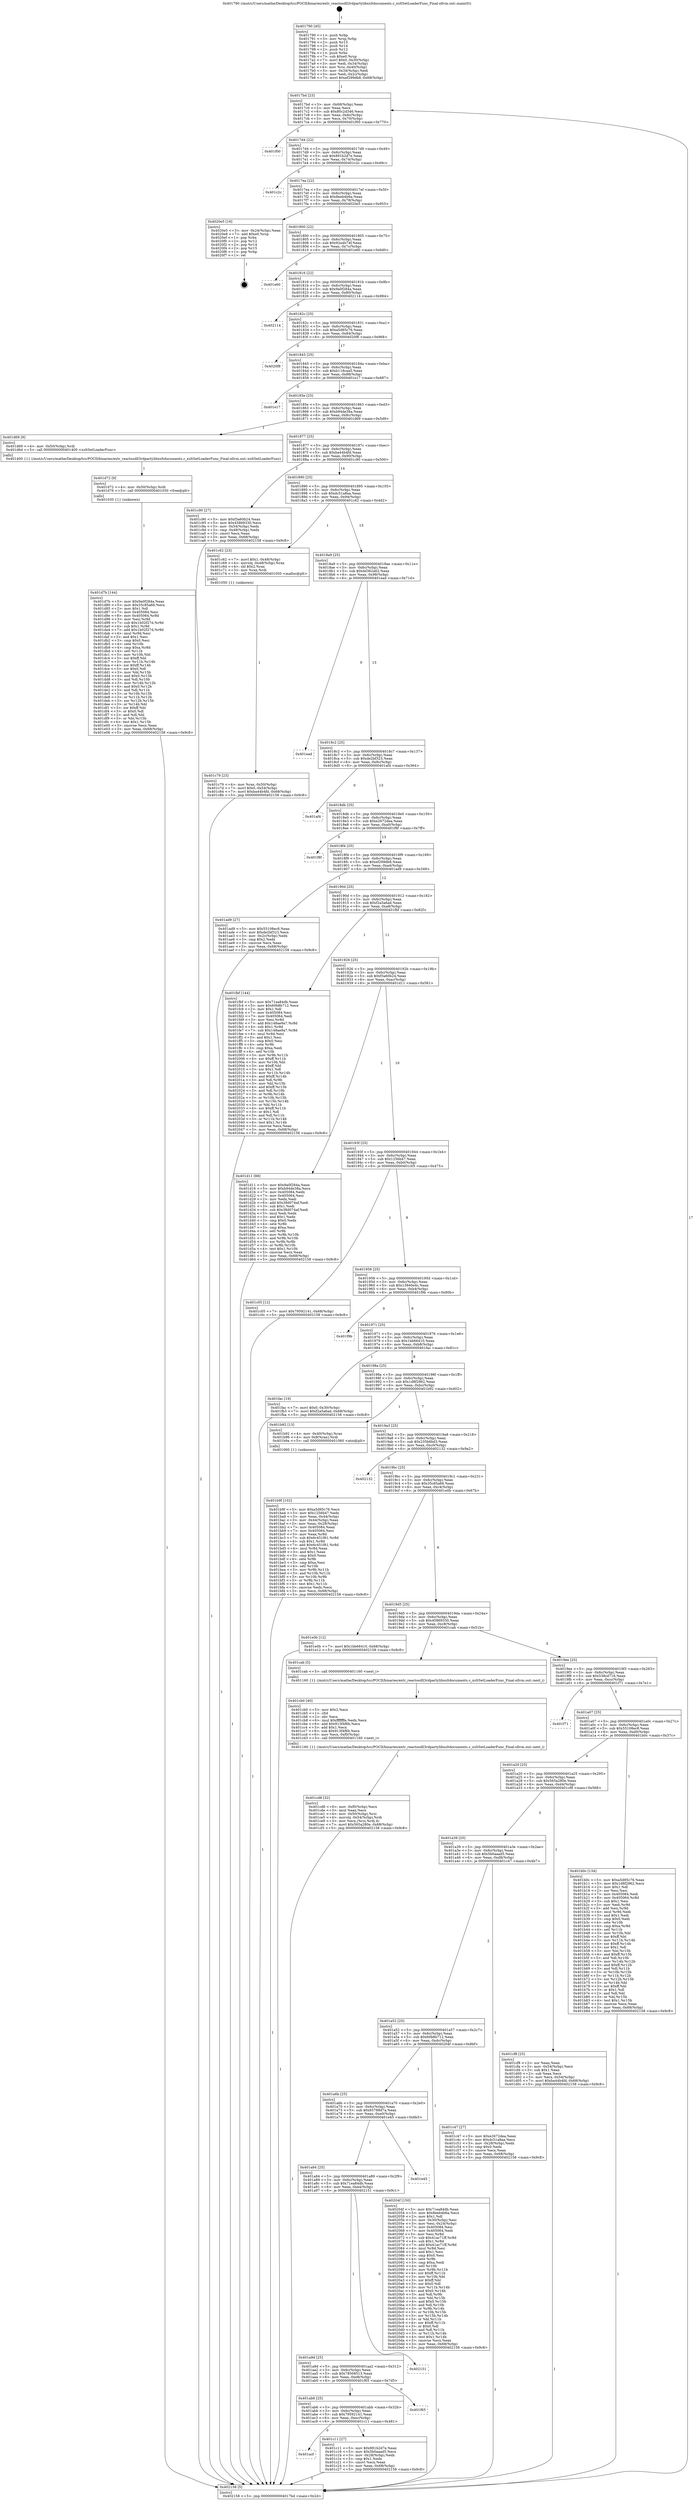 digraph "0x401790" {
  label = "0x401790 (/mnt/c/Users/mathe/Desktop/tcc/POCII/binaries/extr_reactosdll3rdpartylibxsltdocuments.c_xsltSetLoaderFunc_Final-ollvm.out::main(0))"
  labelloc = "t"
  node[shape=record]

  Entry [label="",width=0.3,height=0.3,shape=circle,fillcolor=black,style=filled]
  "0x4017bd" [label="{
     0x4017bd [23]\l
     | [instrs]\l
     &nbsp;&nbsp;0x4017bd \<+3\>: mov -0x68(%rbp),%eax\l
     &nbsp;&nbsp;0x4017c0 \<+2\>: mov %eax,%ecx\l
     &nbsp;&nbsp;0x4017c2 \<+6\>: sub $0x80c2d346,%ecx\l
     &nbsp;&nbsp;0x4017c8 \<+3\>: mov %eax,-0x6c(%rbp)\l
     &nbsp;&nbsp;0x4017cb \<+3\>: mov %ecx,-0x70(%rbp)\l
     &nbsp;&nbsp;0x4017ce \<+6\>: je 0000000000401f00 \<main+0x770\>\l
  }"]
  "0x401f00" [label="{
     0x401f00\l
  }", style=dashed]
  "0x4017d4" [label="{
     0x4017d4 [22]\l
     | [instrs]\l
     &nbsp;&nbsp;0x4017d4 \<+5\>: jmp 00000000004017d9 \<main+0x49\>\l
     &nbsp;&nbsp;0x4017d9 \<+3\>: mov -0x6c(%rbp),%eax\l
     &nbsp;&nbsp;0x4017dc \<+5\>: sub $0x891b2d7e,%eax\l
     &nbsp;&nbsp;0x4017e1 \<+3\>: mov %eax,-0x74(%rbp)\l
     &nbsp;&nbsp;0x4017e4 \<+6\>: je 0000000000401c2c \<main+0x49c\>\l
  }"]
  Exit [label="",width=0.3,height=0.3,shape=circle,fillcolor=black,style=filled,peripheries=2]
  "0x401c2c" [label="{
     0x401c2c\l
  }", style=dashed]
  "0x4017ea" [label="{
     0x4017ea [22]\l
     | [instrs]\l
     &nbsp;&nbsp;0x4017ea \<+5\>: jmp 00000000004017ef \<main+0x5f\>\l
     &nbsp;&nbsp;0x4017ef \<+3\>: mov -0x6c(%rbp),%eax\l
     &nbsp;&nbsp;0x4017f2 \<+5\>: sub $0x8eeb4b6a,%eax\l
     &nbsp;&nbsp;0x4017f7 \<+3\>: mov %eax,-0x78(%rbp)\l
     &nbsp;&nbsp;0x4017fa \<+6\>: je 00000000004020e5 \<main+0x955\>\l
  }"]
  "0x401d7b" [label="{
     0x401d7b [144]\l
     | [instrs]\l
     &nbsp;&nbsp;0x401d7b \<+5\>: mov $0x9a0f284a,%eax\l
     &nbsp;&nbsp;0x401d80 \<+5\>: mov $0x35c85a66,%ecx\l
     &nbsp;&nbsp;0x401d85 \<+2\>: mov $0x1,%dl\l
     &nbsp;&nbsp;0x401d87 \<+7\>: mov 0x405084,%esi\l
     &nbsp;&nbsp;0x401d8e \<+8\>: mov 0x405064,%r8d\l
     &nbsp;&nbsp;0x401d96 \<+3\>: mov %esi,%r9d\l
     &nbsp;&nbsp;0x401d99 \<+7\>: sub $0x1b02f27d,%r9d\l
     &nbsp;&nbsp;0x401da0 \<+4\>: sub $0x1,%r9d\l
     &nbsp;&nbsp;0x401da4 \<+7\>: add $0x1b02f27d,%r9d\l
     &nbsp;&nbsp;0x401dab \<+4\>: imul %r9d,%esi\l
     &nbsp;&nbsp;0x401daf \<+3\>: and $0x1,%esi\l
     &nbsp;&nbsp;0x401db2 \<+3\>: cmp $0x0,%esi\l
     &nbsp;&nbsp;0x401db5 \<+4\>: sete %r10b\l
     &nbsp;&nbsp;0x401db9 \<+4\>: cmp $0xa,%r8d\l
     &nbsp;&nbsp;0x401dbd \<+4\>: setl %r11b\l
     &nbsp;&nbsp;0x401dc1 \<+3\>: mov %r10b,%bl\l
     &nbsp;&nbsp;0x401dc4 \<+3\>: xor $0xff,%bl\l
     &nbsp;&nbsp;0x401dc7 \<+3\>: mov %r11b,%r14b\l
     &nbsp;&nbsp;0x401dca \<+4\>: xor $0xff,%r14b\l
     &nbsp;&nbsp;0x401dce \<+3\>: xor $0x0,%dl\l
     &nbsp;&nbsp;0x401dd1 \<+3\>: mov %bl,%r15b\l
     &nbsp;&nbsp;0x401dd4 \<+4\>: and $0x0,%r15b\l
     &nbsp;&nbsp;0x401dd8 \<+3\>: and %dl,%r10b\l
     &nbsp;&nbsp;0x401ddb \<+3\>: mov %r14b,%r12b\l
     &nbsp;&nbsp;0x401dde \<+4\>: and $0x0,%r12b\l
     &nbsp;&nbsp;0x401de2 \<+3\>: and %dl,%r11b\l
     &nbsp;&nbsp;0x401de5 \<+3\>: or %r10b,%r15b\l
     &nbsp;&nbsp;0x401de8 \<+3\>: or %r11b,%r12b\l
     &nbsp;&nbsp;0x401deb \<+3\>: xor %r12b,%r15b\l
     &nbsp;&nbsp;0x401dee \<+3\>: or %r14b,%bl\l
     &nbsp;&nbsp;0x401df1 \<+3\>: xor $0xff,%bl\l
     &nbsp;&nbsp;0x401df4 \<+3\>: or $0x0,%dl\l
     &nbsp;&nbsp;0x401df7 \<+2\>: and %dl,%bl\l
     &nbsp;&nbsp;0x401df9 \<+3\>: or %bl,%r15b\l
     &nbsp;&nbsp;0x401dfc \<+4\>: test $0x1,%r15b\l
     &nbsp;&nbsp;0x401e00 \<+3\>: cmovne %ecx,%eax\l
     &nbsp;&nbsp;0x401e03 \<+3\>: mov %eax,-0x68(%rbp)\l
     &nbsp;&nbsp;0x401e06 \<+5\>: jmp 0000000000402158 \<main+0x9c8\>\l
  }"]
  "0x4020e5" [label="{
     0x4020e5 [19]\l
     | [instrs]\l
     &nbsp;&nbsp;0x4020e5 \<+3\>: mov -0x24(%rbp),%eax\l
     &nbsp;&nbsp;0x4020e8 \<+7\>: add $0xe0,%rsp\l
     &nbsp;&nbsp;0x4020ef \<+1\>: pop %rbx\l
     &nbsp;&nbsp;0x4020f0 \<+2\>: pop %r12\l
     &nbsp;&nbsp;0x4020f2 \<+2\>: pop %r14\l
     &nbsp;&nbsp;0x4020f4 \<+2\>: pop %r15\l
     &nbsp;&nbsp;0x4020f6 \<+1\>: pop %rbp\l
     &nbsp;&nbsp;0x4020f7 \<+1\>: ret\l
  }"]
  "0x401800" [label="{
     0x401800 [22]\l
     | [instrs]\l
     &nbsp;&nbsp;0x401800 \<+5\>: jmp 0000000000401805 \<main+0x75\>\l
     &nbsp;&nbsp;0x401805 \<+3\>: mov -0x6c(%rbp),%eax\l
     &nbsp;&nbsp;0x401808 \<+5\>: sub $0x92a4b74f,%eax\l
     &nbsp;&nbsp;0x40180d \<+3\>: mov %eax,-0x7c(%rbp)\l
     &nbsp;&nbsp;0x401810 \<+6\>: je 0000000000401e60 \<main+0x6d0\>\l
  }"]
  "0x401d72" [label="{
     0x401d72 [9]\l
     | [instrs]\l
     &nbsp;&nbsp;0x401d72 \<+4\>: mov -0x50(%rbp),%rdi\l
     &nbsp;&nbsp;0x401d76 \<+5\>: call 0000000000401030 \<free@plt\>\l
     | [calls]\l
     &nbsp;&nbsp;0x401030 \{1\} (unknown)\l
  }"]
  "0x401e60" [label="{
     0x401e60\l
  }", style=dashed]
  "0x401816" [label="{
     0x401816 [22]\l
     | [instrs]\l
     &nbsp;&nbsp;0x401816 \<+5\>: jmp 000000000040181b \<main+0x8b\>\l
     &nbsp;&nbsp;0x40181b \<+3\>: mov -0x6c(%rbp),%eax\l
     &nbsp;&nbsp;0x40181e \<+5\>: sub $0x9a0f284a,%eax\l
     &nbsp;&nbsp;0x401823 \<+3\>: mov %eax,-0x80(%rbp)\l
     &nbsp;&nbsp;0x401826 \<+6\>: je 0000000000402114 \<main+0x984\>\l
  }"]
  "0x401cd8" [label="{
     0x401cd8 [32]\l
     | [instrs]\l
     &nbsp;&nbsp;0x401cd8 \<+6\>: mov -0xf0(%rbp),%ecx\l
     &nbsp;&nbsp;0x401cde \<+3\>: imul %eax,%ecx\l
     &nbsp;&nbsp;0x401ce1 \<+4\>: mov -0x50(%rbp),%rsi\l
     &nbsp;&nbsp;0x401ce5 \<+4\>: movslq -0x54(%rbp),%rdi\l
     &nbsp;&nbsp;0x401ce9 \<+3\>: mov %ecx,(%rsi,%rdi,4)\l
     &nbsp;&nbsp;0x401cec \<+7\>: movl $0x565a280e,-0x68(%rbp)\l
     &nbsp;&nbsp;0x401cf3 \<+5\>: jmp 0000000000402158 \<main+0x9c8\>\l
  }"]
  "0x402114" [label="{
     0x402114\l
  }", style=dashed]
  "0x40182c" [label="{
     0x40182c [25]\l
     | [instrs]\l
     &nbsp;&nbsp;0x40182c \<+5\>: jmp 0000000000401831 \<main+0xa1\>\l
     &nbsp;&nbsp;0x401831 \<+3\>: mov -0x6c(%rbp),%eax\l
     &nbsp;&nbsp;0x401834 \<+5\>: sub $0xa5d95c76,%eax\l
     &nbsp;&nbsp;0x401839 \<+6\>: mov %eax,-0x84(%rbp)\l
     &nbsp;&nbsp;0x40183f \<+6\>: je 00000000004020f8 \<main+0x968\>\l
  }"]
  "0x401cb0" [label="{
     0x401cb0 [40]\l
     | [instrs]\l
     &nbsp;&nbsp;0x401cb0 \<+5\>: mov $0x2,%ecx\l
     &nbsp;&nbsp;0x401cb5 \<+1\>: cltd\l
     &nbsp;&nbsp;0x401cb6 \<+2\>: idiv %ecx\l
     &nbsp;&nbsp;0x401cb8 \<+6\>: imul $0xfffffffe,%edx,%ecx\l
     &nbsp;&nbsp;0x401cbe \<+6\>: add $0x913f4f6b,%ecx\l
     &nbsp;&nbsp;0x401cc4 \<+3\>: add $0x1,%ecx\l
     &nbsp;&nbsp;0x401cc7 \<+6\>: sub $0x913f4f6b,%ecx\l
     &nbsp;&nbsp;0x401ccd \<+6\>: mov %ecx,-0xf0(%rbp)\l
     &nbsp;&nbsp;0x401cd3 \<+5\>: call 0000000000401160 \<next_i\>\l
     | [calls]\l
     &nbsp;&nbsp;0x401160 \{1\} (/mnt/c/Users/mathe/Desktop/tcc/POCII/binaries/extr_reactosdll3rdpartylibxsltdocuments.c_xsltSetLoaderFunc_Final-ollvm.out::next_i)\l
  }"]
  "0x4020f8" [label="{
     0x4020f8\l
  }", style=dashed]
  "0x401845" [label="{
     0x401845 [25]\l
     | [instrs]\l
     &nbsp;&nbsp;0x401845 \<+5\>: jmp 000000000040184a \<main+0xba\>\l
     &nbsp;&nbsp;0x40184a \<+3\>: mov -0x6c(%rbp),%eax\l
     &nbsp;&nbsp;0x40184d \<+5\>: sub $0xb118caa5,%eax\l
     &nbsp;&nbsp;0x401852 \<+6\>: mov %eax,-0x88(%rbp)\l
     &nbsp;&nbsp;0x401858 \<+6\>: je 0000000000401e17 \<main+0x687\>\l
  }"]
  "0x401c79" [label="{
     0x401c79 [23]\l
     | [instrs]\l
     &nbsp;&nbsp;0x401c79 \<+4\>: mov %rax,-0x50(%rbp)\l
     &nbsp;&nbsp;0x401c7d \<+7\>: movl $0x0,-0x54(%rbp)\l
     &nbsp;&nbsp;0x401c84 \<+7\>: movl $0xba44b4fd,-0x68(%rbp)\l
     &nbsp;&nbsp;0x401c8b \<+5\>: jmp 0000000000402158 \<main+0x9c8\>\l
  }"]
  "0x401e17" [label="{
     0x401e17\l
  }", style=dashed]
  "0x40185e" [label="{
     0x40185e [25]\l
     | [instrs]\l
     &nbsp;&nbsp;0x40185e \<+5\>: jmp 0000000000401863 \<main+0xd3\>\l
     &nbsp;&nbsp;0x401863 \<+3\>: mov -0x6c(%rbp),%eax\l
     &nbsp;&nbsp;0x401866 \<+5\>: sub $0xb94de38a,%eax\l
     &nbsp;&nbsp;0x40186b \<+6\>: mov %eax,-0x8c(%rbp)\l
     &nbsp;&nbsp;0x401871 \<+6\>: je 0000000000401d69 \<main+0x5d9\>\l
  }"]
  "0x401acf" [label="{
     0x401acf\l
  }", style=dashed]
  "0x401d69" [label="{
     0x401d69 [9]\l
     | [instrs]\l
     &nbsp;&nbsp;0x401d69 \<+4\>: mov -0x50(%rbp),%rdi\l
     &nbsp;&nbsp;0x401d6d \<+5\>: call 0000000000401400 \<xsltSetLoaderFunc\>\l
     | [calls]\l
     &nbsp;&nbsp;0x401400 \{1\} (/mnt/c/Users/mathe/Desktop/tcc/POCII/binaries/extr_reactosdll3rdpartylibxsltdocuments.c_xsltSetLoaderFunc_Final-ollvm.out::xsltSetLoaderFunc)\l
  }"]
  "0x401877" [label="{
     0x401877 [25]\l
     | [instrs]\l
     &nbsp;&nbsp;0x401877 \<+5\>: jmp 000000000040187c \<main+0xec\>\l
     &nbsp;&nbsp;0x40187c \<+3\>: mov -0x6c(%rbp),%eax\l
     &nbsp;&nbsp;0x40187f \<+5\>: sub $0xba44b4fd,%eax\l
     &nbsp;&nbsp;0x401884 \<+6\>: mov %eax,-0x90(%rbp)\l
     &nbsp;&nbsp;0x40188a \<+6\>: je 0000000000401c90 \<main+0x500\>\l
  }"]
  "0x401c11" [label="{
     0x401c11 [27]\l
     | [instrs]\l
     &nbsp;&nbsp;0x401c11 \<+5\>: mov $0x891b2d7e,%eax\l
     &nbsp;&nbsp;0x401c16 \<+5\>: mov $0x5b0aaad5,%ecx\l
     &nbsp;&nbsp;0x401c1b \<+3\>: mov -0x28(%rbp),%edx\l
     &nbsp;&nbsp;0x401c1e \<+3\>: cmp $0x1,%edx\l
     &nbsp;&nbsp;0x401c21 \<+3\>: cmovl %ecx,%eax\l
     &nbsp;&nbsp;0x401c24 \<+3\>: mov %eax,-0x68(%rbp)\l
     &nbsp;&nbsp;0x401c27 \<+5\>: jmp 0000000000402158 \<main+0x9c8\>\l
  }"]
  "0x401c90" [label="{
     0x401c90 [27]\l
     | [instrs]\l
     &nbsp;&nbsp;0x401c90 \<+5\>: mov $0xf3a60b24,%eax\l
     &nbsp;&nbsp;0x401c95 \<+5\>: mov $0x45869330,%ecx\l
     &nbsp;&nbsp;0x401c9a \<+3\>: mov -0x54(%rbp),%edx\l
     &nbsp;&nbsp;0x401c9d \<+3\>: cmp -0x48(%rbp),%edx\l
     &nbsp;&nbsp;0x401ca0 \<+3\>: cmovl %ecx,%eax\l
     &nbsp;&nbsp;0x401ca3 \<+3\>: mov %eax,-0x68(%rbp)\l
     &nbsp;&nbsp;0x401ca6 \<+5\>: jmp 0000000000402158 \<main+0x9c8\>\l
  }"]
  "0x401890" [label="{
     0x401890 [25]\l
     | [instrs]\l
     &nbsp;&nbsp;0x401890 \<+5\>: jmp 0000000000401895 \<main+0x105\>\l
     &nbsp;&nbsp;0x401895 \<+3\>: mov -0x6c(%rbp),%eax\l
     &nbsp;&nbsp;0x401898 \<+5\>: sub $0xdc51a8aa,%eax\l
     &nbsp;&nbsp;0x40189d \<+6\>: mov %eax,-0x94(%rbp)\l
     &nbsp;&nbsp;0x4018a3 \<+6\>: je 0000000000401c62 \<main+0x4d2\>\l
  }"]
  "0x401ab6" [label="{
     0x401ab6 [25]\l
     | [instrs]\l
     &nbsp;&nbsp;0x401ab6 \<+5\>: jmp 0000000000401abb \<main+0x32b\>\l
     &nbsp;&nbsp;0x401abb \<+3\>: mov -0x6c(%rbp),%eax\l
     &nbsp;&nbsp;0x401abe \<+5\>: sub $0x79592141,%eax\l
     &nbsp;&nbsp;0x401ac3 \<+6\>: mov %eax,-0xec(%rbp)\l
     &nbsp;&nbsp;0x401ac9 \<+6\>: je 0000000000401c11 \<main+0x481\>\l
  }"]
  "0x401c62" [label="{
     0x401c62 [23]\l
     | [instrs]\l
     &nbsp;&nbsp;0x401c62 \<+7\>: movl $0x1,-0x48(%rbp)\l
     &nbsp;&nbsp;0x401c69 \<+4\>: movslq -0x48(%rbp),%rax\l
     &nbsp;&nbsp;0x401c6d \<+4\>: shl $0x2,%rax\l
     &nbsp;&nbsp;0x401c71 \<+3\>: mov %rax,%rdi\l
     &nbsp;&nbsp;0x401c74 \<+5\>: call 0000000000401050 \<malloc@plt\>\l
     | [calls]\l
     &nbsp;&nbsp;0x401050 \{1\} (unknown)\l
  }"]
  "0x4018a9" [label="{
     0x4018a9 [25]\l
     | [instrs]\l
     &nbsp;&nbsp;0x4018a9 \<+5\>: jmp 00000000004018ae \<main+0x11e\>\l
     &nbsp;&nbsp;0x4018ae \<+3\>: mov -0x6c(%rbp),%eax\l
     &nbsp;&nbsp;0x4018b1 \<+5\>: sub $0xdd362a62,%eax\l
     &nbsp;&nbsp;0x4018b6 \<+6\>: mov %eax,-0x98(%rbp)\l
     &nbsp;&nbsp;0x4018bc \<+6\>: je 0000000000401ead \<main+0x71d\>\l
  }"]
  "0x401f65" [label="{
     0x401f65\l
  }", style=dashed]
  "0x401ead" [label="{
     0x401ead\l
  }", style=dashed]
  "0x4018c2" [label="{
     0x4018c2 [25]\l
     | [instrs]\l
     &nbsp;&nbsp;0x4018c2 \<+5\>: jmp 00000000004018c7 \<main+0x137\>\l
     &nbsp;&nbsp;0x4018c7 \<+3\>: mov -0x6c(%rbp),%eax\l
     &nbsp;&nbsp;0x4018ca \<+5\>: sub $0xde2bf323,%eax\l
     &nbsp;&nbsp;0x4018cf \<+6\>: mov %eax,-0x9c(%rbp)\l
     &nbsp;&nbsp;0x4018d5 \<+6\>: je 0000000000401af4 \<main+0x364\>\l
  }"]
  "0x401a9d" [label="{
     0x401a9d [25]\l
     | [instrs]\l
     &nbsp;&nbsp;0x401a9d \<+5\>: jmp 0000000000401aa2 \<main+0x312\>\l
     &nbsp;&nbsp;0x401aa2 \<+3\>: mov -0x6c(%rbp),%eax\l
     &nbsp;&nbsp;0x401aa5 \<+5\>: sub $0x78508513,%eax\l
     &nbsp;&nbsp;0x401aaa \<+6\>: mov %eax,-0xe8(%rbp)\l
     &nbsp;&nbsp;0x401ab0 \<+6\>: je 0000000000401f65 \<main+0x7d5\>\l
  }"]
  "0x401af4" [label="{
     0x401af4\l
  }", style=dashed]
  "0x4018db" [label="{
     0x4018db [25]\l
     | [instrs]\l
     &nbsp;&nbsp;0x4018db \<+5\>: jmp 00000000004018e0 \<main+0x150\>\l
     &nbsp;&nbsp;0x4018e0 \<+3\>: mov -0x6c(%rbp),%eax\l
     &nbsp;&nbsp;0x4018e3 \<+5\>: sub $0xe2672dea,%eax\l
     &nbsp;&nbsp;0x4018e8 \<+6\>: mov %eax,-0xa0(%rbp)\l
     &nbsp;&nbsp;0x4018ee \<+6\>: je 0000000000401f8f \<main+0x7ff\>\l
  }"]
  "0x402151" [label="{
     0x402151\l
  }", style=dashed]
  "0x401f8f" [label="{
     0x401f8f\l
  }", style=dashed]
  "0x4018f4" [label="{
     0x4018f4 [25]\l
     | [instrs]\l
     &nbsp;&nbsp;0x4018f4 \<+5\>: jmp 00000000004018f9 \<main+0x169\>\l
     &nbsp;&nbsp;0x4018f9 \<+3\>: mov -0x6c(%rbp),%eax\l
     &nbsp;&nbsp;0x4018fc \<+5\>: sub $0xef299db8,%eax\l
     &nbsp;&nbsp;0x401901 \<+6\>: mov %eax,-0xa4(%rbp)\l
     &nbsp;&nbsp;0x401907 \<+6\>: je 0000000000401ad9 \<main+0x349\>\l
  }"]
  "0x401a84" [label="{
     0x401a84 [25]\l
     | [instrs]\l
     &nbsp;&nbsp;0x401a84 \<+5\>: jmp 0000000000401a89 \<main+0x2f9\>\l
     &nbsp;&nbsp;0x401a89 \<+3\>: mov -0x6c(%rbp),%eax\l
     &nbsp;&nbsp;0x401a8c \<+5\>: sub $0x71ea84db,%eax\l
     &nbsp;&nbsp;0x401a91 \<+6\>: mov %eax,-0xe4(%rbp)\l
     &nbsp;&nbsp;0x401a97 \<+6\>: je 0000000000402151 \<main+0x9c1\>\l
  }"]
  "0x401ad9" [label="{
     0x401ad9 [27]\l
     | [instrs]\l
     &nbsp;&nbsp;0x401ad9 \<+5\>: mov $0x55108ec8,%eax\l
     &nbsp;&nbsp;0x401ade \<+5\>: mov $0xde2bf323,%ecx\l
     &nbsp;&nbsp;0x401ae3 \<+3\>: mov -0x2c(%rbp),%edx\l
     &nbsp;&nbsp;0x401ae6 \<+3\>: cmp $0x2,%edx\l
     &nbsp;&nbsp;0x401ae9 \<+3\>: cmovne %ecx,%eax\l
     &nbsp;&nbsp;0x401aec \<+3\>: mov %eax,-0x68(%rbp)\l
     &nbsp;&nbsp;0x401aef \<+5\>: jmp 0000000000402158 \<main+0x9c8\>\l
  }"]
  "0x40190d" [label="{
     0x40190d [25]\l
     | [instrs]\l
     &nbsp;&nbsp;0x40190d \<+5\>: jmp 0000000000401912 \<main+0x182\>\l
     &nbsp;&nbsp;0x401912 \<+3\>: mov -0x6c(%rbp),%eax\l
     &nbsp;&nbsp;0x401915 \<+5\>: sub $0xf2a5a6ad,%eax\l
     &nbsp;&nbsp;0x40191a \<+6\>: mov %eax,-0xa8(%rbp)\l
     &nbsp;&nbsp;0x401920 \<+6\>: je 0000000000401fbf \<main+0x82f\>\l
  }"]
  "0x402158" [label="{
     0x402158 [5]\l
     | [instrs]\l
     &nbsp;&nbsp;0x402158 \<+5\>: jmp 00000000004017bd \<main+0x2d\>\l
  }"]
  "0x401790" [label="{
     0x401790 [45]\l
     | [instrs]\l
     &nbsp;&nbsp;0x401790 \<+1\>: push %rbp\l
     &nbsp;&nbsp;0x401791 \<+3\>: mov %rsp,%rbp\l
     &nbsp;&nbsp;0x401794 \<+2\>: push %r15\l
     &nbsp;&nbsp;0x401796 \<+2\>: push %r14\l
     &nbsp;&nbsp;0x401798 \<+2\>: push %r12\l
     &nbsp;&nbsp;0x40179a \<+1\>: push %rbx\l
     &nbsp;&nbsp;0x40179b \<+7\>: sub $0xe0,%rsp\l
     &nbsp;&nbsp;0x4017a2 \<+7\>: movl $0x0,-0x30(%rbp)\l
     &nbsp;&nbsp;0x4017a9 \<+3\>: mov %edi,-0x34(%rbp)\l
     &nbsp;&nbsp;0x4017ac \<+4\>: mov %rsi,-0x40(%rbp)\l
     &nbsp;&nbsp;0x4017b0 \<+3\>: mov -0x34(%rbp),%edi\l
     &nbsp;&nbsp;0x4017b3 \<+3\>: mov %edi,-0x2c(%rbp)\l
     &nbsp;&nbsp;0x4017b6 \<+7\>: movl $0xef299db8,-0x68(%rbp)\l
  }"]
  "0x401e45" [label="{
     0x401e45\l
  }", style=dashed]
  "0x401fbf" [label="{
     0x401fbf [144]\l
     | [instrs]\l
     &nbsp;&nbsp;0x401fbf \<+5\>: mov $0x71ea84db,%eax\l
     &nbsp;&nbsp;0x401fc4 \<+5\>: mov $0x60b8b712,%ecx\l
     &nbsp;&nbsp;0x401fc9 \<+2\>: mov $0x1,%dl\l
     &nbsp;&nbsp;0x401fcb \<+7\>: mov 0x405084,%esi\l
     &nbsp;&nbsp;0x401fd2 \<+7\>: mov 0x405064,%edi\l
     &nbsp;&nbsp;0x401fd9 \<+3\>: mov %esi,%r8d\l
     &nbsp;&nbsp;0x401fdc \<+7\>: add $0x148ae9a7,%r8d\l
     &nbsp;&nbsp;0x401fe3 \<+4\>: sub $0x1,%r8d\l
     &nbsp;&nbsp;0x401fe7 \<+7\>: sub $0x148ae9a7,%r8d\l
     &nbsp;&nbsp;0x401fee \<+4\>: imul %r8d,%esi\l
     &nbsp;&nbsp;0x401ff2 \<+3\>: and $0x1,%esi\l
     &nbsp;&nbsp;0x401ff5 \<+3\>: cmp $0x0,%esi\l
     &nbsp;&nbsp;0x401ff8 \<+4\>: sete %r9b\l
     &nbsp;&nbsp;0x401ffc \<+3\>: cmp $0xa,%edi\l
     &nbsp;&nbsp;0x401fff \<+4\>: setl %r10b\l
     &nbsp;&nbsp;0x402003 \<+3\>: mov %r9b,%r11b\l
     &nbsp;&nbsp;0x402006 \<+4\>: xor $0xff,%r11b\l
     &nbsp;&nbsp;0x40200a \<+3\>: mov %r10b,%bl\l
     &nbsp;&nbsp;0x40200d \<+3\>: xor $0xff,%bl\l
     &nbsp;&nbsp;0x402010 \<+3\>: xor $0x1,%dl\l
     &nbsp;&nbsp;0x402013 \<+3\>: mov %r11b,%r14b\l
     &nbsp;&nbsp;0x402016 \<+4\>: and $0xff,%r14b\l
     &nbsp;&nbsp;0x40201a \<+3\>: and %dl,%r9b\l
     &nbsp;&nbsp;0x40201d \<+3\>: mov %bl,%r15b\l
     &nbsp;&nbsp;0x402020 \<+4\>: and $0xff,%r15b\l
     &nbsp;&nbsp;0x402024 \<+3\>: and %dl,%r10b\l
     &nbsp;&nbsp;0x402027 \<+3\>: or %r9b,%r14b\l
     &nbsp;&nbsp;0x40202a \<+3\>: or %r10b,%r15b\l
     &nbsp;&nbsp;0x40202d \<+3\>: xor %r15b,%r14b\l
     &nbsp;&nbsp;0x402030 \<+3\>: or %bl,%r11b\l
     &nbsp;&nbsp;0x402033 \<+4\>: xor $0xff,%r11b\l
     &nbsp;&nbsp;0x402037 \<+3\>: or $0x1,%dl\l
     &nbsp;&nbsp;0x40203a \<+3\>: and %dl,%r11b\l
     &nbsp;&nbsp;0x40203d \<+3\>: or %r11b,%r14b\l
     &nbsp;&nbsp;0x402040 \<+4\>: test $0x1,%r14b\l
     &nbsp;&nbsp;0x402044 \<+3\>: cmovne %ecx,%eax\l
     &nbsp;&nbsp;0x402047 \<+3\>: mov %eax,-0x68(%rbp)\l
     &nbsp;&nbsp;0x40204a \<+5\>: jmp 0000000000402158 \<main+0x9c8\>\l
  }"]
  "0x401926" [label="{
     0x401926 [25]\l
     | [instrs]\l
     &nbsp;&nbsp;0x401926 \<+5\>: jmp 000000000040192b \<main+0x19b\>\l
     &nbsp;&nbsp;0x40192b \<+3\>: mov -0x6c(%rbp),%eax\l
     &nbsp;&nbsp;0x40192e \<+5\>: sub $0xf3a60b24,%eax\l
     &nbsp;&nbsp;0x401933 \<+6\>: mov %eax,-0xac(%rbp)\l
     &nbsp;&nbsp;0x401939 \<+6\>: je 0000000000401d11 \<main+0x581\>\l
  }"]
  "0x401a6b" [label="{
     0x401a6b [25]\l
     | [instrs]\l
     &nbsp;&nbsp;0x401a6b \<+5\>: jmp 0000000000401a70 \<main+0x2e0\>\l
     &nbsp;&nbsp;0x401a70 \<+3\>: mov -0x6c(%rbp),%eax\l
     &nbsp;&nbsp;0x401a73 \<+5\>: sub $0x65788d7a,%eax\l
     &nbsp;&nbsp;0x401a78 \<+6\>: mov %eax,-0xe0(%rbp)\l
     &nbsp;&nbsp;0x401a7e \<+6\>: je 0000000000401e45 \<main+0x6b5\>\l
  }"]
  "0x401d11" [label="{
     0x401d11 [88]\l
     | [instrs]\l
     &nbsp;&nbsp;0x401d11 \<+5\>: mov $0x9a0f284a,%eax\l
     &nbsp;&nbsp;0x401d16 \<+5\>: mov $0xb94de38a,%ecx\l
     &nbsp;&nbsp;0x401d1b \<+7\>: mov 0x405084,%edx\l
     &nbsp;&nbsp;0x401d22 \<+7\>: mov 0x405064,%esi\l
     &nbsp;&nbsp;0x401d29 \<+2\>: mov %edx,%edi\l
     &nbsp;&nbsp;0x401d2b \<+6\>: add $0x38d074af,%edi\l
     &nbsp;&nbsp;0x401d31 \<+3\>: sub $0x1,%edi\l
     &nbsp;&nbsp;0x401d34 \<+6\>: sub $0x38d074af,%edi\l
     &nbsp;&nbsp;0x401d3a \<+3\>: imul %edi,%edx\l
     &nbsp;&nbsp;0x401d3d \<+3\>: and $0x1,%edx\l
     &nbsp;&nbsp;0x401d40 \<+3\>: cmp $0x0,%edx\l
     &nbsp;&nbsp;0x401d43 \<+4\>: sete %r8b\l
     &nbsp;&nbsp;0x401d47 \<+3\>: cmp $0xa,%esi\l
     &nbsp;&nbsp;0x401d4a \<+4\>: setl %r9b\l
     &nbsp;&nbsp;0x401d4e \<+3\>: mov %r8b,%r10b\l
     &nbsp;&nbsp;0x401d51 \<+3\>: and %r9b,%r10b\l
     &nbsp;&nbsp;0x401d54 \<+3\>: xor %r9b,%r8b\l
     &nbsp;&nbsp;0x401d57 \<+3\>: or %r8b,%r10b\l
     &nbsp;&nbsp;0x401d5a \<+4\>: test $0x1,%r10b\l
     &nbsp;&nbsp;0x401d5e \<+3\>: cmovne %ecx,%eax\l
     &nbsp;&nbsp;0x401d61 \<+3\>: mov %eax,-0x68(%rbp)\l
     &nbsp;&nbsp;0x401d64 \<+5\>: jmp 0000000000402158 \<main+0x9c8\>\l
  }"]
  "0x40193f" [label="{
     0x40193f [25]\l
     | [instrs]\l
     &nbsp;&nbsp;0x40193f \<+5\>: jmp 0000000000401944 \<main+0x1b4\>\l
     &nbsp;&nbsp;0x401944 \<+3\>: mov -0x6c(%rbp),%eax\l
     &nbsp;&nbsp;0x401947 \<+5\>: sub $0x1256b47,%eax\l
     &nbsp;&nbsp;0x40194c \<+6\>: mov %eax,-0xb0(%rbp)\l
     &nbsp;&nbsp;0x401952 \<+6\>: je 0000000000401c05 \<main+0x475\>\l
  }"]
  "0x40204f" [label="{
     0x40204f [150]\l
     | [instrs]\l
     &nbsp;&nbsp;0x40204f \<+5\>: mov $0x71ea84db,%eax\l
     &nbsp;&nbsp;0x402054 \<+5\>: mov $0x8eeb4b6a,%ecx\l
     &nbsp;&nbsp;0x402059 \<+2\>: mov $0x1,%dl\l
     &nbsp;&nbsp;0x40205b \<+3\>: mov -0x30(%rbp),%esi\l
     &nbsp;&nbsp;0x40205e \<+3\>: mov %esi,-0x24(%rbp)\l
     &nbsp;&nbsp;0x402061 \<+7\>: mov 0x405084,%esi\l
     &nbsp;&nbsp;0x402068 \<+7\>: mov 0x405064,%edi\l
     &nbsp;&nbsp;0x40206f \<+3\>: mov %esi,%r8d\l
     &nbsp;&nbsp;0x402072 \<+7\>: sub $0x41ac71ff,%r8d\l
     &nbsp;&nbsp;0x402079 \<+4\>: sub $0x1,%r8d\l
     &nbsp;&nbsp;0x40207d \<+7\>: add $0x41ac71ff,%r8d\l
     &nbsp;&nbsp;0x402084 \<+4\>: imul %r8d,%esi\l
     &nbsp;&nbsp;0x402088 \<+3\>: and $0x1,%esi\l
     &nbsp;&nbsp;0x40208b \<+3\>: cmp $0x0,%esi\l
     &nbsp;&nbsp;0x40208e \<+4\>: sete %r9b\l
     &nbsp;&nbsp;0x402092 \<+3\>: cmp $0xa,%edi\l
     &nbsp;&nbsp;0x402095 \<+4\>: setl %r10b\l
     &nbsp;&nbsp;0x402099 \<+3\>: mov %r9b,%r11b\l
     &nbsp;&nbsp;0x40209c \<+4\>: xor $0xff,%r11b\l
     &nbsp;&nbsp;0x4020a0 \<+3\>: mov %r10b,%bl\l
     &nbsp;&nbsp;0x4020a3 \<+3\>: xor $0xff,%bl\l
     &nbsp;&nbsp;0x4020a6 \<+3\>: xor $0x0,%dl\l
     &nbsp;&nbsp;0x4020a9 \<+3\>: mov %r11b,%r14b\l
     &nbsp;&nbsp;0x4020ac \<+4\>: and $0x0,%r14b\l
     &nbsp;&nbsp;0x4020b0 \<+3\>: and %dl,%r9b\l
     &nbsp;&nbsp;0x4020b3 \<+3\>: mov %bl,%r15b\l
     &nbsp;&nbsp;0x4020b6 \<+4\>: and $0x0,%r15b\l
     &nbsp;&nbsp;0x4020ba \<+3\>: and %dl,%r10b\l
     &nbsp;&nbsp;0x4020bd \<+3\>: or %r9b,%r14b\l
     &nbsp;&nbsp;0x4020c0 \<+3\>: or %r10b,%r15b\l
     &nbsp;&nbsp;0x4020c3 \<+3\>: xor %r15b,%r14b\l
     &nbsp;&nbsp;0x4020c6 \<+3\>: or %bl,%r11b\l
     &nbsp;&nbsp;0x4020c9 \<+4\>: xor $0xff,%r11b\l
     &nbsp;&nbsp;0x4020cd \<+3\>: or $0x0,%dl\l
     &nbsp;&nbsp;0x4020d0 \<+3\>: and %dl,%r11b\l
     &nbsp;&nbsp;0x4020d3 \<+3\>: or %r11b,%r14b\l
     &nbsp;&nbsp;0x4020d6 \<+4\>: test $0x1,%r14b\l
     &nbsp;&nbsp;0x4020da \<+3\>: cmovne %ecx,%eax\l
     &nbsp;&nbsp;0x4020dd \<+3\>: mov %eax,-0x68(%rbp)\l
     &nbsp;&nbsp;0x4020e0 \<+5\>: jmp 0000000000402158 \<main+0x9c8\>\l
  }"]
  "0x401c05" [label="{
     0x401c05 [12]\l
     | [instrs]\l
     &nbsp;&nbsp;0x401c05 \<+7\>: movl $0x79592141,-0x68(%rbp)\l
     &nbsp;&nbsp;0x401c0c \<+5\>: jmp 0000000000402158 \<main+0x9c8\>\l
  }"]
  "0x401958" [label="{
     0x401958 [25]\l
     | [instrs]\l
     &nbsp;&nbsp;0x401958 \<+5\>: jmp 000000000040195d \<main+0x1cd\>\l
     &nbsp;&nbsp;0x40195d \<+3\>: mov -0x6c(%rbp),%eax\l
     &nbsp;&nbsp;0x401960 \<+5\>: sub $0x13940e4c,%eax\l
     &nbsp;&nbsp;0x401965 \<+6\>: mov %eax,-0xb4(%rbp)\l
     &nbsp;&nbsp;0x40196b \<+6\>: je 0000000000401f9b \<main+0x80b\>\l
  }"]
  "0x401a52" [label="{
     0x401a52 [25]\l
     | [instrs]\l
     &nbsp;&nbsp;0x401a52 \<+5\>: jmp 0000000000401a57 \<main+0x2c7\>\l
     &nbsp;&nbsp;0x401a57 \<+3\>: mov -0x6c(%rbp),%eax\l
     &nbsp;&nbsp;0x401a5a \<+5\>: sub $0x60b8b712,%eax\l
     &nbsp;&nbsp;0x401a5f \<+6\>: mov %eax,-0xdc(%rbp)\l
     &nbsp;&nbsp;0x401a65 \<+6\>: je 000000000040204f \<main+0x8bf\>\l
  }"]
  "0x401f9b" [label="{
     0x401f9b\l
  }", style=dashed]
  "0x401971" [label="{
     0x401971 [25]\l
     | [instrs]\l
     &nbsp;&nbsp;0x401971 \<+5\>: jmp 0000000000401976 \<main+0x1e6\>\l
     &nbsp;&nbsp;0x401976 \<+3\>: mov -0x6c(%rbp),%eax\l
     &nbsp;&nbsp;0x401979 \<+5\>: sub $0x1bb66410,%eax\l
     &nbsp;&nbsp;0x40197e \<+6\>: mov %eax,-0xb8(%rbp)\l
     &nbsp;&nbsp;0x401984 \<+6\>: je 0000000000401fac \<main+0x81c\>\l
  }"]
  "0x401c47" [label="{
     0x401c47 [27]\l
     | [instrs]\l
     &nbsp;&nbsp;0x401c47 \<+5\>: mov $0xe2672dea,%eax\l
     &nbsp;&nbsp;0x401c4c \<+5\>: mov $0xdc51a8aa,%ecx\l
     &nbsp;&nbsp;0x401c51 \<+3\>: mov -0x28(%rbp),%edx\l
     &nbsp;&nbsp;0x401c54 \<+3\>: cmp $0x0,%edx\l
     &nbsp;&nbsp;0x401c57 \<+3\>: cmove %ecx,%eax\l
     &nbsp;&nbsp;0x401c5a \<+3\>: mov %eax,-0x68(%rbp)\l
     &nbsp;&nbsp;0x401c5d \<+5\>: jmp 0000000000402158 \<main+0x9c8\>\l
  }"]
  "0x401fac" [label="{
     0x401fac [19]\l
     | [instrs]\l
     &nbsp;&nbsp;0x401fac \<+7\>: movl $0x0,-0x30(%rbp)\l
     &nbsp;&nbsp;0x401fb3 \<+7\>: movl $0xf2a5a6ad,-0x68(%rbp)\l
     &nbsp;&nbsp;0x401fba \<+5\>: jmp 0000000000402158 \<main+0x9c8\>\l
  }"]
  "0x40198a" [label="{
     0x40198a [25]\l
     | [instrs]\l
     &nbsp;&nbsp;0x40198a \<+5\>: jmp 000000000040198f \<main+0x1ff\>\l
     &nbsp;&nbsp;0x40198f \<+3\>: mov -0x6c(%rbp),%eax\l
     &nbsp;&nbsp;0x401992 \<+5\>: sub $0x1d8f2962,%eax\l
     &nbsp;&nbsp;0x401997 \<+6\>: mov %eax,-0xbc(%rbp)\l
     &nbsp;&nbsp;0x40199d \<+6\>: je 0000000000401b92 \<main+0x402\>\l
  }"]
  "0x401a39" [label="{
     0x401a39 [25]\l
     | [instrs]\l
     &nbsp;&nbsp;0x401a39 \<+5\>: jmp 0000000000401a3e \<main+0x2ae\>\l
     &nbsp;&nbsp;0x401a3e \<+3\>: mov -0x6c(%rbp),%eax\l
     &nbsp;&nbsp;0x401a41 \<+5\>: sub $0x5b0aaad5,%eax\l
     &nbsp;&nbsp;0x401a46 \<+6\>: mov %eax,-0xd8(%rbp)\l
     &nbsp;&nbsp;0x401a4c \<+6\>: je 0000000000401c47 \<main+0x4b7\>\l
  }"]
  "0x401b92" [label="{
     0x401b92 [13]\l
     | [instrs]\l
     &nbsp;&nbsp;0x401b92 \<+4\>: mov -0x40(%rbp),%rax\l
     &nbsp;&nbsp;0x401b96 \<+4\>: mov 0x8(%rax),%rdi\l
     &nbsp;&nbsp;0x401b9a \<+5\>: call 0000000000401060 \<atoi@plt\>\l
     | [calls]\l
     &nbsp;&nbsp;0x401060 \{1\} (unknown)\l
  }"]
  "0x4019a3" [label="{
     0x4019a3 [25]\l
     | [instrs]\l
     &nbsp;&nbsp;0x4019a3 \<+5\>: jmp 00000000004019a8 \<main+0x218\>\l
     &nbsp;&nbsp;0x4019a8 \<+3\>: mov -0x6c(%rbp),%eax\l
     &nbsp;&nbsp;0x4019ab \<+5\>: sub $0x235b6bd3,%eax\l
     &nbsp;&nbsp;0x4019b0 \<+6\>: mov %eax,-0xc0(%rbp)\l
     &nbsp;&nbsp;0x4019b6 \<+6\>: je 0000000000402132 \<main+0x9a2\>\l
  }"]
  "0x401cf8" [label="{
     0x401cf8 [25]\l
     | [instrs]\l
     &nbsp;&nbsp;0x401cf8 \<+2\>: xor %eax,%eax\l
     &nbsp;&nbsp;0x401cfa \<+3\>: mov -0x54(%rbp),%ecx\l
     &nbsp;&nbsp;0x401cfd \<+3\>: sub $0x1,%eax\l
     &nbsp;&nbsp;0x401d00 \<+2\>: sub %eax,%ecx\l
     &nbsp;&nbsp;0x401d02 \<+3\>: mov %ecx,-0x54(%rbp)\l
     &nbsp;&nbsp;0x401d05 \<+7\>: movl $0xba44b4fd,-0x68(%rbp)\l
     &nbsp;&nbsp;0x401d0c \<+5\>: jmp 0000000000402158 \<main+0x9c8\>\l
  }"]
  "0x402132" [label="{
     0x402132\l
  }", style=dashed]
  "0x4019bc" [label="{
     0x4019bc [25]\l
     | [instrs]\l
     &nbsp;&nbsp;0x4019bc \<+5\>: jmp 00000000004019c1 \<main+0x231\>\l
     &nbsp;&nbsp;0x4019c1 \<+3\>: mov -0x6c(%rbp),%eax\l
     &nbsp;&nbsp;0x4019c4 \<+5\>: sub $0x35c85a66,%eax\l
     &nbsp;&nbsp;0x4019c9 \<+6\>: mov %eax,-0xc4(%rbp)\l
     &nbsp;&nbsp;0x4019cf \<+6\>: je 0000000000401e0b \<main+0x67b\>\l
  }"]
  "0x401b9f" [label="{
     0x401b9f [102]\l
     | [instrs]\l
     &nbsp;&nbsp;0x401b9f \<+5\>: mov $0xa5d95c76,%ecx\l
     &nbsp;&nbsp;0x401ba4 \<+5\>: mov $0x1256b47,%edx\l
     &nbsp;&nbsp;0x401ba9 \<+3\>: mov %eax,-0x44(%rbp)\l
     &nbsp;&nbsp;0x401bac \<+3\>: mov -0x44(%rbp),%eax\l
     &nbsp;&nbsp;0x401baf \<+3\>: mov %eax,-0x28(%rbp)\l
     &nbsp;&nbsp;0x401bb2 \<+7\>: mov 0x405084,%eax\l
     &nbsp;&nbsp;0x401bb9 \<+7\>: mov 0x405064,%esi\l
     &nbsp;&nbsp;0x401bc0 \<+3\>: mov %eax,%r8d\l
     &nbsp;&nbsp;0x401bc3 \<+7\>: sub $0x6c451f61,%r8d\l
     &nbsp;&nbsp;0x401bca \<+4\>: sub $0x1,%r8d\l
     &nbsp;&nbsp;0x401bce \<+7\>: add $0x6c451f61,%r8d\l
     &nbsp;&nbsp;0x401bd5 \<+4\>: imul %r8d,%eax\l
     &nbsp;&nbsp;0x401bd9 \<+3\>: and $0x1,%eax\l
     &nbsp;&nbsp;0x401bdc \<+3\>: cmp $0x0,%eax\l
     &nbsp;&nbsp;0x401bdf \<+4\>: sete %r9b\l
     &nbsp;&nbsp;0x401be3 \<+3\>: cmp $0xa,%esi\l
     &nbsp;&nbsp;0x401be6 \<+4\>: setl %r10b\l
     &nbsp;&nbsp;0x401bea \<+3\>: mov %r9b,%r11b\l
     &nbsp;&nbsp;0x401bed \<+3\>: and %r10b,%r11b\l
     &nbsp;&nbsp;0x401bf0 \<+3\>: xor %r10b,%r9b\l
     &nbsp;&nbsp;0x401bf3 \<+3\>: or %r9b,%r11b\l
     &nbsp;&nbsp;0x401bf6 \<+4\>: test $0x1,%r11b\l
     &nbsp;&nbsp;0x401bfa \<+3\>: cmovne %edx,%ecx\l
     &nbsp;&nbsp;0x401bfd \<+3\>: mov %ecx,-0x68(%rbp)\l
     &nbsp;&nbsp;0x401c00 \<+5\>: jmp 0000000000402158 \<main+0x9c8\>\l
  }"]
  "0x401e0b" [label="{
     0x401e0b [12]\l
     | [instrs]\l
     &nbsp;&nbsp;0x401e0b \<+7\>: movl $0x1bb66410,-0x68(%rbp)\l
     &nbsp;&nbsp;0x401e12 \<+5\>: jmp 0000000000402158 \<main+0x9c8\>\l
  }"]
  "0x4019d5" [label="{
     0x4019d5 [25]\l
     | [instrs]\l
     &nbsp;&nbsp;0x4019d5 \<+5\>: jmp 00000000004019da \<main+0x24a\>\l
     &nbsp;&nbsp;0x4019da \<+3\>: mov -0x6c(%rbp),%eax\l
     &nbsp;&nbsp;0x4019dd \<+5\>: sub $0x45869330,%eax\l
     &nbsp;&nbsp;0x4019e2 \<+6\>: mov %eax,-0xc8(%rbp)\l
     &nbsp;&nbsp;0x4019e8 \<+6\>: je 0000000000401cab \<main+0x51b\>\l
  }"]
  "0x401a20" [label="{
     0x401a20 [25]\l
     | [instrs]\l
     &nbsp;&nbsp;0x401a20 \<+5\>: jmp 0000000000401a25 \<main+0x295\>\l
     &nbsp;&nbsp;0x401a25 \<+3\>: mov -0x6c(%rbp),%eax\l
     &nbsp;&nbsp;0x401a28 \<+5\>: sub $0x565a280e,%eax\l
     &nbsp;&nbsp;0x401a2d \<+6\>: mov %eax,-0xd4(%rbp)\l
     &nbsp;&nbsp;0x401a33 \<+6\>: je 0000000000401cf8 \<main+0x568\>\l
  }"]
  "0x401cab" [label="{
     0x401cab [5]\l
     | [instrs]\l
     &nbsp;&nbsp;0x401cab \<+5\>: call 0000000000401160 \<next_i\>\l
     | [calls]\l
     &nbsp;&nbsp;0x401160 \{1\} (/mnt/c/Users/mathe/Desktop/tcc/POCII/binaries/extr_reactosdll3rdpartylibxsltdocuments.c_xsltSetLoaderFunc_Final-ollvm.out::next_i)\l
  }"]
  "0x4019ee" [label="{
     0x4019ee [25]\l
     | [instrs]\l
     &nbsp;&nbsp;0x4019ee \<+5\>: jmp 00000000004019f3 \<main+0x263\>\l
     &nbsp;&nbsp;0x4019f3 \<+3\>: mov -0x6c(%rbp),%eax\l
     &nbsp;&nbsp;0x4019f6 \<+5\>: sub $0x538cd716,%eax\l
     &nbsp;&nbsp;0x4019fb \<+6\>: mov %eax,-0xcc(%rbp)\l
     &nbsp;&nbsp;0x401a01 \<+6\>: je 0000000000401f71 \<main+0x7e1\>\l
  }"]
  "0x401b0c" [label="{
     0x401b0c [134]\l
     | [instrs]\l
     &nbsp;&nbsp;0x401b0c \<+5\>: mov $0xa5d95c76,%eax\l
     &nbsp;&nbsp;0x401b11 \<+5\>: mov $0x1d8f2962,%ecx\l
     &nbsp;&nbsp;0x401b16 \<+2\>: mov $0x1,%dl\l
     &nbsp;&nbsp;0x401b18 \<+2\>: xor %esi,%esi\l
     &nbsp;&nbsp;0x401b1a \<+7\>: mov 0x405084,%edi\l
     &nbsp;&nbsp;0x401b21 \<+8\>: mov 0x405064,%r8d\l
     &nbsp;&nbsp;0x401b29 \<+3\>: sub $0x1,%esi\l
     &nbsp;&nbsp;0x401b2c \<+3\>: mov %edi,%r9d\l
     &nbsp;&nbsp;0x401b2f \<+3\>: add %esi,%r9d\l
     &nbsp;&nbsp;0x401b32 \<+4\>: imul %r9d,%edi\l
     &nbsp;&nbsp;0x401b36 \<+3\>: and $0x1,%edi\l
     &nbsp;&nbsp;0x401b39 \<+3\>: cmp $0x0,%edi\l
     &nbsp;&nbsp;0x401b3c \<+4\>: sete %r10b\l
     &nbsp;&nbsp;0x401b40 \<+4\>: cmp $0xa,%r8d\l
     &nbsp;&nbsp;0x401b44 \<+4\>: setl %r11b\l
     &nbsp;&nbsp;0x401b48 \<+3\>: mov %r10b,%bl\l
     &nbsp;&nbsp;0x401b4b \<+3\>: xor $0xff,%bl\l
     &nbsp;&nbsp;0x401b4e \<+3\>: mov %r11b,%r14b\l
     &nbsp;&nbsp;0x401b51 \<+4\>: xor $0xff,%r14b\l
     &nbsp;&nbsp;0x401b55 \<+3\>: xor $0x1,%dl\l
     &nbsp;&nbsp;0x401b58 \<+3\>: mov %bl,%r15b\l
     &nbsp;&nbsp;0x401b5b \<+4\>: and $0xff,%r15b\l
     &nbsp;&nbsp;0x401b5f \<+3\>: and %dl,%r10b\l
     &nbsp;&nbsp;0x401b62 \<+3\>: mov %r14b,%r12b\l
     &nbsp;&nbsp;0x401b65 \<+4\>: and $0xff,%r12b\l
     &nbsp;&nbsp;0x401b69 \<+3\>: and %dl,%r11b\l
     &nbsp;&nbsp;0x401b6c \<+3\>: or %r10b,%r15b\l
     &nbsp;&nbsp;0x401b6f \<+3\>: or %r11b,%r12b\l
     &nbsp;&nbsp;0x401b72 \<+3\>: xor %r12b,%r15b\l
     &nbsp;&nbsp;0x401b75 \<+3\>: or %r14b,%bl\l
     &nbsp;&nbsp;0x401b78 \<+3\>: xor $0xff,%bl\l
     &nbsp;&nbsp;0x401b7b \<+3\>: or $0x1,%dl\l
     &nbsp;&nbsp;0x401b7e \<+2\>: and %dl,%bl\l
     &nbsp;&nbsp;0x401b80 \<+3\>: or %bl,%r15b\l
     &nbsp;&nbsp;0x401b83 \<+4\>: test $0x1,%r15b\l
     &nbsp;&nbsp;0x401b87 \<+3\>: cmovne %ecx,%eax\l
     &nbsp;&nbsp;0x401b8a \<+3\>: mov %eax,-0x68(%rbp)\l
     &nbsp;&nbsp;0x401b8d \<+5\>: jmp 0000000000402158 \<main+0x9c8\>\l
  }"]
  "0x401f71" [label="{
     0x401f71\l
  }", style=dashed]
  "0x401a07" [label="{
     0x401a07 [25]\l
     | [instrs]\l
     &nbsp;&nbsp;0x401a07 \<+5\>: jmp 0000000000401a0c \<main+0x27c\>\l
     &nbsp;&nbsp;0x401a0c \<+3\>: mov -0x6c(%rbp),%eax\l
     &nbsp;&nbsp;0x401a0f \<+5\>: sub $0x55108ec8,%eax\l
     &nbsp;&nbsp;0x401a14 \<+6\>: mov %eax,-0xd0(%rbp)\l
     &nbsp;&nbsp;0x401a1a \<+6\>: je 0000000000401b0c \<main+0x37c\>\l
  }"]
  Entry -> "0x401790" [label=" 1"]
  "0x4017bd" -> "0x401f00" [label=" 0"]
  "0x4017bd" -> "0x4017d4" [label=" 18"]
  "0x4020e5" -> Exit [label=" 1"]
  "0x4017d4" -> "0x401c2c" [label=" 0"]
  "0x4017d4" -> "0x4017ea" [label=" 18"]
  "0x40204f" -> "0x402158" [label=" 1"]
  "0x4017ea" -> "0x4020e5" [label=" 1"]
  "0x4017ea" -> "0x401800" [label=" 17"]
  "0x401fbf" -> "0x402158" [label=" 1"]
  "0x401800" -> "0x401e60" [label=" 0"]
  "0x401800" -> "0x401816" [label=" 17"]
  "0x401fac" -> "0x402158" [label=" 1"]
  "0x401816" -> "0x402114" [label=" 0"]
  "0x401816" -> "0x40182c" [label=" 17"]
  "0x401e0b" -> "0x402158" [label=" 1"]
  "0x40182c" -> "0x4020f8" [label=" 0"]
  "0x40182c" -> "0x401845" [label=" 17"]
  "0x401d7b" -> "0x402158" [label=" 1"]
  "0x401845" -> "0x401e17" [label=" 0"]
  "0x401845" -> "0x40185e" [label=" 17"]
  "0x401d72" -> "0x401d7b" [label=" 1"]
  "0x40185e" -> "0x401d69" [label=" 1"]
  "0x40185e" -> "0x401877" [label=" 16"]
  "0x401d69" -> "0x401d72" [label=" 1"]
  "0x401877" -> "0x401c90" [label=" 2"]
  "0x401877" -> "0x401890" [label=" 14"]
  "0x401d11" -> "0x402158" [label=" 1"]
  "0x401890" -> "0x401c62" [label=" 1"]
  "0x401890" -> "0x4018a9" [label=" 13"]
  "0x401cd8" -> "0x402158" [label=" 1"]
  "0x4018a9" -> "0x401ead" [label=" 0"]
  "0x4018a9" -> "0x4018c2" [label=" 13"]
  "0x401cb0" -> "0x401cd8" [label=" 1"]
  "0x4018c2" -> "0x401af4" [label=" 0"]
  "0x4018c2" -> "0x4018db" [label=" 13"]
  "0x401c90" -> "0x402158" [label=" 2"]
  "0x4018db" -> "0x401f8f" [label=" 0"]
  "0x4018db" -> "0x4018f4" [label=" 13"]
  "0x401c79" -> "0x402158" [label=" 1"]
  "0x4018f4" -> "0x401ad9" [label=" 1"]
  "0x4018f4" -> "0x40190d" [label=" 12"]
  "0x401ad9" -> "0x402158" [label=" 1"]
  "0x401790" -> "0x4017bd" [label=" 1"]
  "0x402158" -> "0x4017bd" [label=" 17"]
  "0x401c47" -> "0x402158" [label=" 1"]
  "0x40190d" -> "0x401fbf" [label=" 1"]
  "0x40190d" -> "0x401926" [label=" 11"]
  "0x401c11" -> "0x402158" [label=" 1"]
  "0x401926" -> "0x401d11" [label=" 1"]
  "0x401926" -> "0x40193f" [label=" 10"]
  "0x401ab6" -> "0x401c11" [label=" 1"]
  "0x40193f" -> "0x401c05" [label=" 1"]
  "0x40193f" -> "0x401958" [label=" 9"]
  "0x401cf8" -> "0x402158" [label=" 1"]
  "0x401958" -> "0x401f9b" [label=" 0"]
  "0x401958" -> "0x401971" [label=" 9"]
  "0x401a9d" -> "0x401f65" [label=" 0"]
  "0x401971" -> "0x401fac" [label=" 1"]
  "0x401971" -> "0x40198a" [label=" 8"]
  "0x401cab" -> "0x401cb0" [label=" 1"]
  "0x40198a" -> "0x401b92" [label=" 1"]
  "0x40198a" -> "0x4019a3" [label=" 7"]
  "0x401a84" -> "0x402151" [label=" 0"]
  "0x4019a3" -> "0x402132" [label=" 0"]
  "0x4019a3" -> "0x4019bc" [label=" 7"]
  "0x401c62" -> "0x401c79" [label=" 1"]
  "0x4019bc" -> "0x401e0b" [label=" 1"]
  "0x4019bc" -> "0x4019d5" [label=" 6"]
  "0x401a6b" -> "0x401e45" [label=" 0"]
  "0x4019d5" -> "0x401cab" [label=" 1"]
  "0x4019d5" -> "0x4019ee" [label=" 5"]
  "0x401ab6" -> "0x401acf" [label=" 0"]
  "0x4019ee" -> "0x401f71" [label=" 0"]
  "0x4019ee" -> "0x401a07" [label=" 5"]
  "0x401a52" -> "0x401a6b" [label=" 1"]
  "0x401a07" -> "0x401b0c" [label=" 1"]
  "0x401a07" -> "0x401a20" [label=" 4"]
  "0x401b0c" -> "0x402158" [label=" 1"]
  "0x401b92" -> "0x401b9f" [label=" 1"]
  "0x401b9f" -> "0x402158" [label=" 1"]
  "0x401c05" -> "0x402158" [label=" 1"]
  "0x401a6b" -> "0x401a84" [label=" 1"]
  "0x401a20" -> "0x401cf8" [label=" 1"]
  "0x401a20" -> "0x401a39" [label=" 3"]
  "0x401a84" -> "0x401a9d" [label=" 1"]
  "0x401a39" -> "0x401c47" [label=" 1"]
  "0x401a39" -> "0x401a52" [label=" 2"]
  "0x401a9d" -> "0x401ab6" [label=" 1"]
  "0x401a52" -> "0x40204f" [label=" 1"]
}
